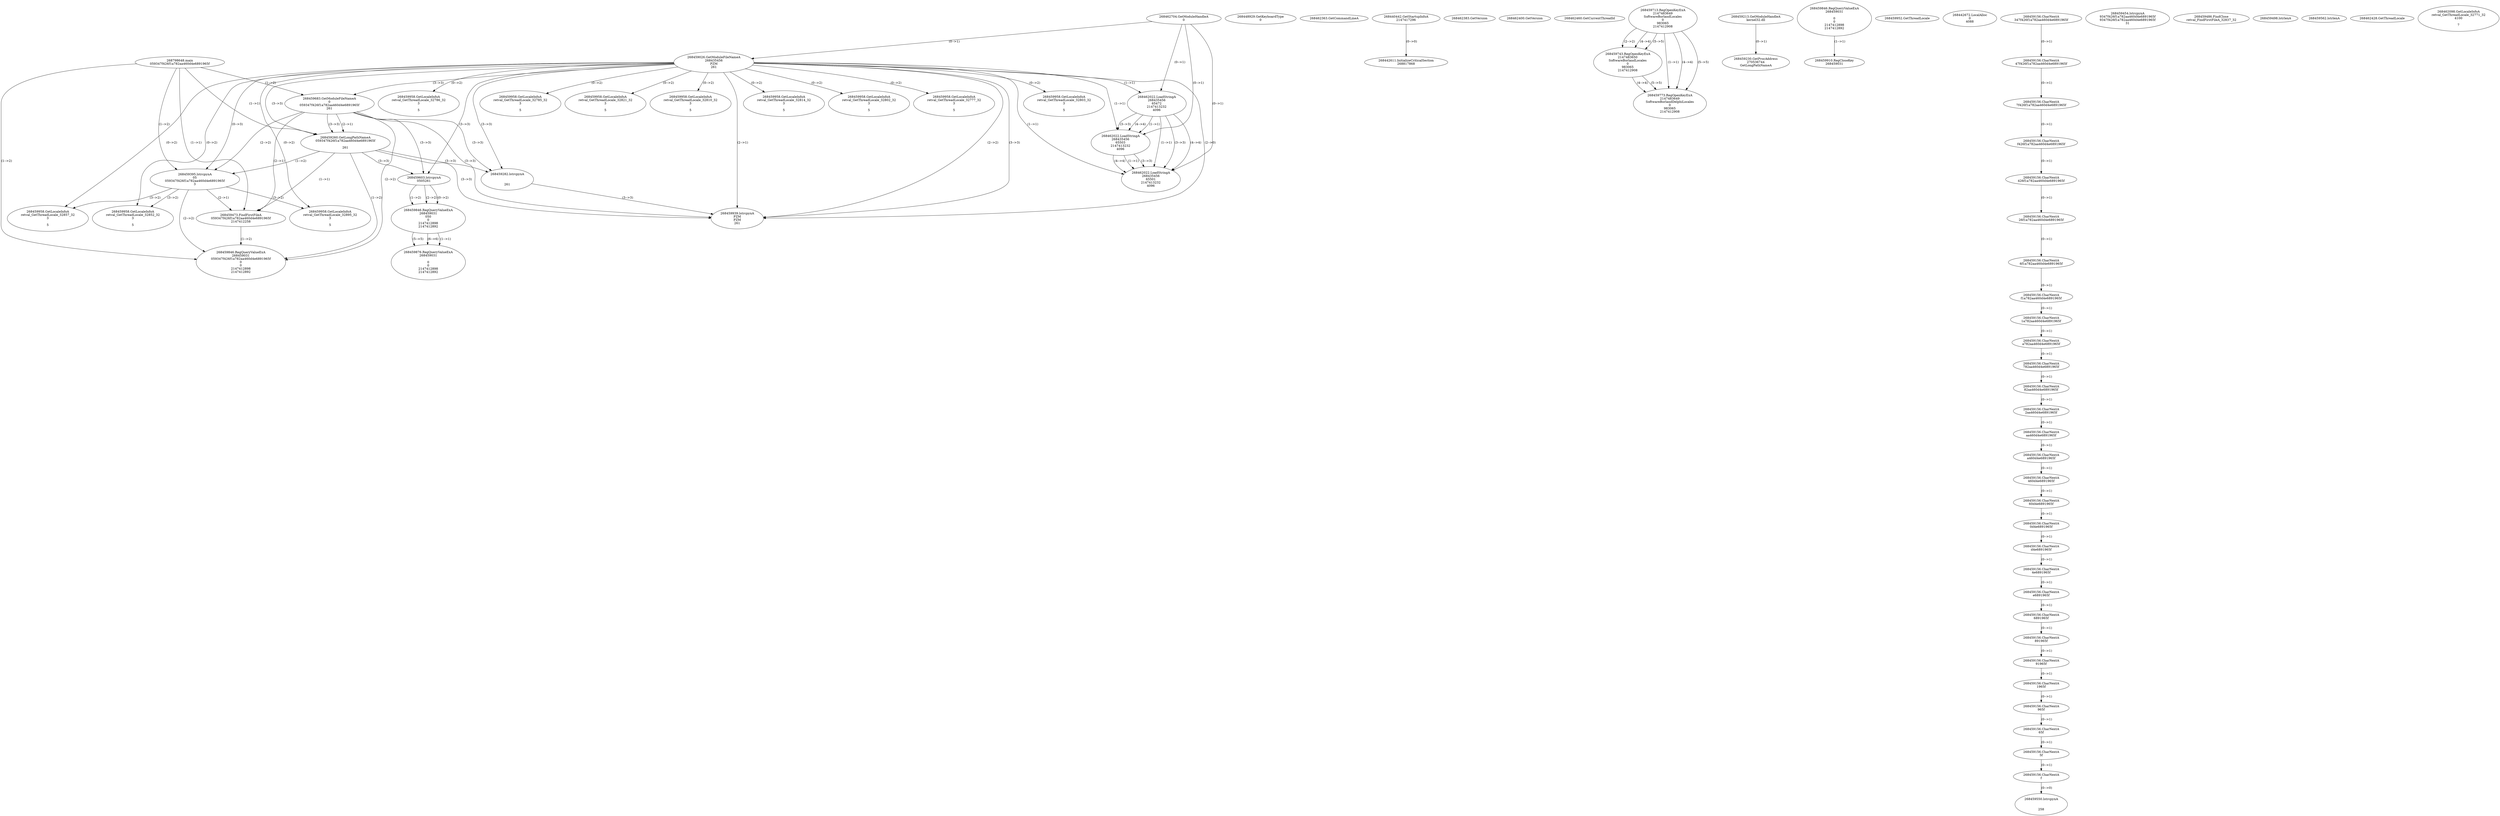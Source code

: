 // Global SCDG with merge call
digraph {
	0 [label="268798648.main
059347f426f1a782aa460d4e6891965f"]
	1 [label="268462704.GetModuleHandleA
0"]
	2 [label="268448929.GetKeyboardType
0"]
	3 [label="268462363.GetCommandLineA
"]
	4 [label="268440442.GetStartupInfoA
2147417296"]
	5 [label="268462383.GetVersion
"]
	6 [label="268462400.GetVersion
"]
	7 [label="268462460.GetCurrentThreadId
"]
	8 [label="268459026.GetModuleFileNameA
268435456
PZM
261"]
	1 -> 8 [label="(0-->1)"]
	9 [label="268459683.GetModuleFileNameA
0
059347f426f1a782aa460d4e6891965f
261"]
	0 -> 9 [label="(1-->2)"]
	8 -> 9 [label="(3-->3)"]
	10 [label="268459713.RegOpenKeyExA
2147483649
Software\Borland\Locales
0
983065
2147412908"]
	11 [label="268459743.RegOpenKeyExA
2147483650
Software\Borland\Locales
0
983065
2147412908"]
	10 -> 11 [label="(2-->2)"]
	10 -> 11 [label="(4-->4)"]
	10 -> 11 [label="(5-->5)"]
	12 [label="268459773.RegOpenKeyExA
2147483649
Software\Borland\Delphi\Locales
0
983065
2147412908"]
	10 -> 12 [label="(1-->1)"]
	10 -> 12 [label="(4-->4)"]
	11 -> 12 [label="(4-->4)"]
	10 -> 12 [label="(5-->5)"]
	11 -> 12 [label="(5-->5)"]
	13 [label="268459213.GetModuleHandleA
kernel32.dll"]
	14 [label="268459230.GetProcAddress
270536744
GetLongPathNameA"]
	13 -> 14 [label="(0-->1)"]
	15 [label="268459260.GetLongPathNameA
059347f426f1a782aa460d4e6891965f

261"]
	0 -> 15 [label="(1-->1)"]
	9 -> 15 [label="(2-->1)"]
	8 -> 15 [label="(3-->3)"]
	9 -> 15 [label="(3-->3)"]
	16 [label="268459282.lstrcpynA


261"]
	8 -> 16 [label="(3-->3)"]
	9 -> 16 [label="(3-->3)"]
	15 -> 16 [label="(3-->3)"]
	17 [label="268459846.RegQueryValueExA
268459031

0
0
2147412898
2147412892"]
	18 [label="268459910.RegCloseKey
268459031"]
	17 -> 18 [label="(1-->1)"]
	19 [label="268459939.lstrcpynA
PZM
PZM
261"]
	8 -> 19 [label="(2-->1)"]
	8 -> 19 [label="(2-->2)"]
	8 -> 19 [label="(3-->3)"]
	9 -> 19 [label="(3-->3)"]
	15 -> 19 [label="(3-->3)"]
	16 -> 19 [label="(3-->3)"]
	8 -> 19 [label="(2-->0)"]
	20 [label="268459952.GetThreadLocale
"]
	21 [label="268459958.GetLocaleInfoA
retval_GetThreadLocale_32803_32
3

5"]
	8 -> 21 [label="(0-->2)"]
	22 [label="268462022.LoadStringA
268435456
65472
2147413232
4096"]
	1 -> 22 [label="(0-->1)"]
	8 -> 22 [label="(1-->1)"]
	23 [label="268462022.LoadStringA
268435456
65503
2147413232
4096"]
	1 -> 23 [label="(0-->1)"]
	8 -> 23 [label="(1-->1)"]
	22 -> 23 [label="(1-->1)"]
	22 -> 23 [label="(3-->3)"]
	22 -> 23 [label="(4-->4)"]
	24 [label="268442611.InitializeCriticalSection
268817868"]
	4 -> 24 [label="(0-->0)"]
	25 [label="268442672.LocalAlloc
0
4088"]
	26 [label="268459395.lstrcpynA
05
059347f426f1a782aa460d4e6891965f
3"]
	0 -> 26 [label="(1-->2)"]
	9 -> 26 [label="(2-->2)"]
	15 -> 26 [label="(1-->2)"]
	8 -> 26 [label="(0-->3)"]
	27 [label="268459156.CharNextA
347f426f1a782aa460d4e6891965f"]
	28 [label="268459156.CharNextA
47f426f1a782aa460d4e6891965f"]
	27 -> 28 [label="(0-->1)"]
	29 [label="268459156.CharNextA
7f426f1a782aa460d4e6891965f"]
	28 -> 29 [label="(0-->1)"]
	30 [label="268459156.CharNextA
f426f1a782aa460d4e6891965f"]
	29 -> 30 [label="(0-->1)"]
	31 [label="268459156.CharNextA
426f1a782aa460d4e6891965f"]
	30 -> 31 [label="(0-->1)"]
	32 [label="268459156.CharNextA
26f1a782aa460d4e6891965f"]
	31 -> 32 [label="(0-->1)"]
	33 [label="268459156.CharNextA
6f1a782aa460d4e6891965f"]
	32 -> 33 [label="(0-->1)"]
	34 [label="268459156.CharNextA
f1a782aa460d4e6891965f"]
	33 -> 34 [label="(0-->1)"]
	35 [label="268459156.CharNextA
1a782aa460d4e6891965f"]
	34 -> 35 [label="(0-->1)"]
	36 [label="268459156.CharNextA
a782aa460d4e6891965f"]
	35 -> 36 [label="(0-->1)"]
	37 [label="268459156.CharNextA
782aa460d4e6891965f"]
	36 -> 37 [label="(0-->1)"]
	38 [label="268459156.CharNextA
82aa460d4e6891965f"]
	37 -> 38 [label="(0-->1)"]
	39 [label="268459156.CharNextA
2aa460d4e6891965f"]
	38 -> 39 [label="(0-->1)"]
	40 [label="268459156.CharNextA
aa460d4e6891965f"]
	39 -> 40 [label="(0-->1)"]
	41 [label="268459156.CharNextA
a460d4e6891965f"]
	40 -> 41 [label="(0-->1)"]
	42 [label="268459156.CharNextA
460d4e6891965f"]
	41 -> 42 [label="(0-->1)"]
	43 [label="268459156.CharNextA
60d4e6891965f"]
	42 -> 43 [label="(0-->1)"]
	44 [label="268459156.CharNextA
0d4e6891965f"]
	43 -> 44 [label="(0-->1)"]
	45 [label="268459156.CharNextA
d4e6891965f"]
	44 -> 45 [label="(0-->1)"]
	46 [label="268459156.CharNextA
4e6891965f"]
	45 -> 46 [label="(0-->1)"]
	47 [label="268459156.CharNextA
e6891965f"]
	46 -> 47 [label="(0-->1)"]
	48 [label="268459156.CharNextA
6891965f"]
	47 -> 48 [label="(0-->1)"]
	49 [label="268459156.CharNextA
891965f"]
	48 -> 49 [label="(0-->1)"]
	50 [label="268459156.CharNextA
91965f"]
	49 -> 50 [label="(0-->1)"]
	51 [label="268459156.CharNextA
1965f"]
	50 -> 51 [label="(0-->1)"]
	52 [label="268459156.CharNextA
965f"]
	51 -> 52 [label="(0-->1)"]
	53 [label="268459156.CharNextA
65f"]
	52 -> 53 [label="(0-->1)"]
	54 [label="268459156.CharNextA
5f"]
	53 -> 54 [label="(0-->1)"]
	55 [label="268459156.CharNextA
f"]
	54 -> 55 [label="(0-->1)"]
	56 [label="268459454.lstrcpynA
9347f426f1a782aa460d4e6891965f
9347f426f1a782aa460d4e6891965f
31"]
	57 [label="268459473.FindFirstFileA
059347f426f1a782aa460d4e6891965f
2147412258"]
	0 -> 57 [label="(1-->1)"]
	9 -> 57 [label="(2-->1)"]
	15 -> 57 [label="(1-->1)"]
	26 -> 57 [label="(2-->1)"]
	58 [label="268459486.FindClose
retval_FindFirstFileA_32837_32"]
	59 [label="268459498.lstrlenA
"]
	60 [label="268459550.lstrcpynA


258"]
	55 -> 60 [label="(0-->0)"]
	61 [label="268459562.lstrlenA
"]
	62 [label="268459603.lstrcpynA
05\
05\
261"]
	8 -> 62 [label="(3-->3)"]
	9 -> 62 [label="(3-->3)"]
	15 -> 62 [label="(3-->3)"]
	63 [label="268459846.RegQueryValueExA
268459031
05\
0
0
2147412898
2147412892"]
	62 -> 63 [label="(1-->2)"]
	62 -> 63 [label="(2-->2)"]
	62 -> 63 [label="(0-->2)"]
	64 [label="268459876.RegQueryValueExA
268459031

0
0
2147412898
2147412892"]
	63 -> 64 [label="(1-->1)"]
	63 -> 64 [label="(5-->5)"]
	63 -> 64 [label="(6-->6)"]
	65 [label="268459958.GetLocaleInfoA
retval_GetThreadLocale_32857_32
3

5"]
	8 -> 65 [label="(0-->2)"]
	26 -> 65 [label="(3-->2)"]
	66 [label="268459958.GetLocaleInfoA
retval_GetThreadLocale_32786_32
3

5"]
	8 -> 66 [label="(0-->2)"]
	67 [label="268462022.LoadStringA
268435456
65501
2147413232
4096"]
	1 -> 67 [label="(0-->1)"]
	8 -> 67 [label="(1-->1)"]
	22 -> 67 [label="(1-->1)"]
	23 -> 67 [label="(1-->1)"]
	22 -> 67 [label="(3-->3)"]
	23 -> 67 [label="(3-->3)"]
	22 -> 67 [label="(4-->4)"]
	23 -> 67 [label="(4-->4)"]
	68 [label="268459958.GetLocaleInfoA
retval_GetThreadLocale_32852_32
3

5"]
	8 -> 68 [label="(0-->2)"]
	26 -> 68 [label="(3-->2)"]
	69 [label="268459846.RegQueryValueExA
268459031
059347f426f1a782aa460d4e6891965f
0
0
2147412898
2147412892"]
	0 -> 69 [label="(1-->2)"]
	9 -> 69 [label="(2-->2)"]
	15 -> 69 [label="(1-->2)"]
	26 -> 69 [label="(2-->2)"]
	57 -> 69 [label="(1-->2)"]
	70 [label="268459958.GetLocaleInfoA
retval_GetThreadLocale_32895_32
3

5"]
	8 -> 70 [label="(0-->2)"]
	26 -> 70 [label="(3-->2)"]
	71 [label="268459958.GetLocaleInfoA
retval_GetThreadLocale_32785_32
3

5"]
	8 -> 71 [label="(0-->2)"]
	72 [label="268462428.GetThreadLocale
"]
	73 [label="268462098.GetLocaleInfoA
retval_GetThreadLocale_32771_32
4100

7"]
	74 [label="268459958.GetLocaleInfoA
retval_GetThreadLocale_32821_32
3

5"]
	8 -> 74 [label="(0-->2)"]
	75 [label="268459958.GetLocaleInfoA
retval_GetThreadLocale_32810_32
3

5"]
	8 -> 75 [label="(0-->2)"]
	76 [label="268459958.GetLocaleInfoA
retval_GetThreadLocale_32814_32
3

5"]
	8 -> 76 [label="(0-->2)"]
	77 [label="268459958.GetLocaleInfoA
retval_GetThreadLocale_32802_32
3

5"]
	8 -> 77 [label="(0-->2)"]
	78 [label="268459958.GetLocaleInfoA
retval_GetThreadLocale_32777_32
3

5"]
	8 -> 78 [label="(0-->2)"]
}
